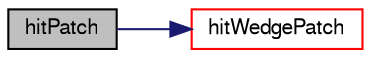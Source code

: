 digraph "hitPatch"
{
  bgcolor="transparent";
  edge [fontname="FreeSans",fontsize="10",labelfontname="FreeSans",labelfontsize="10"];
  node [fontname="FreeSans",fontsize="10",shape=record];
  rankdir="LR";
  Node2581 [label="hitPatch",height=0.2,width=0.4,color="black", fillcolor="grey75", style="filled", fontcolor="black"];
  Node2581 -> Node2582 [color="midnightblue",fontsize="10",style="solid",fontname="FreeSans"];
  Node2582 [label="hitWedgePatch",height=0.2,width=0.4,color="red",URL="$a23586.html#a6d625cb12c13358b06545a2a0875809a",tooltip="Overridable function to handle the particle hitting a wedgePatch. "];
}
